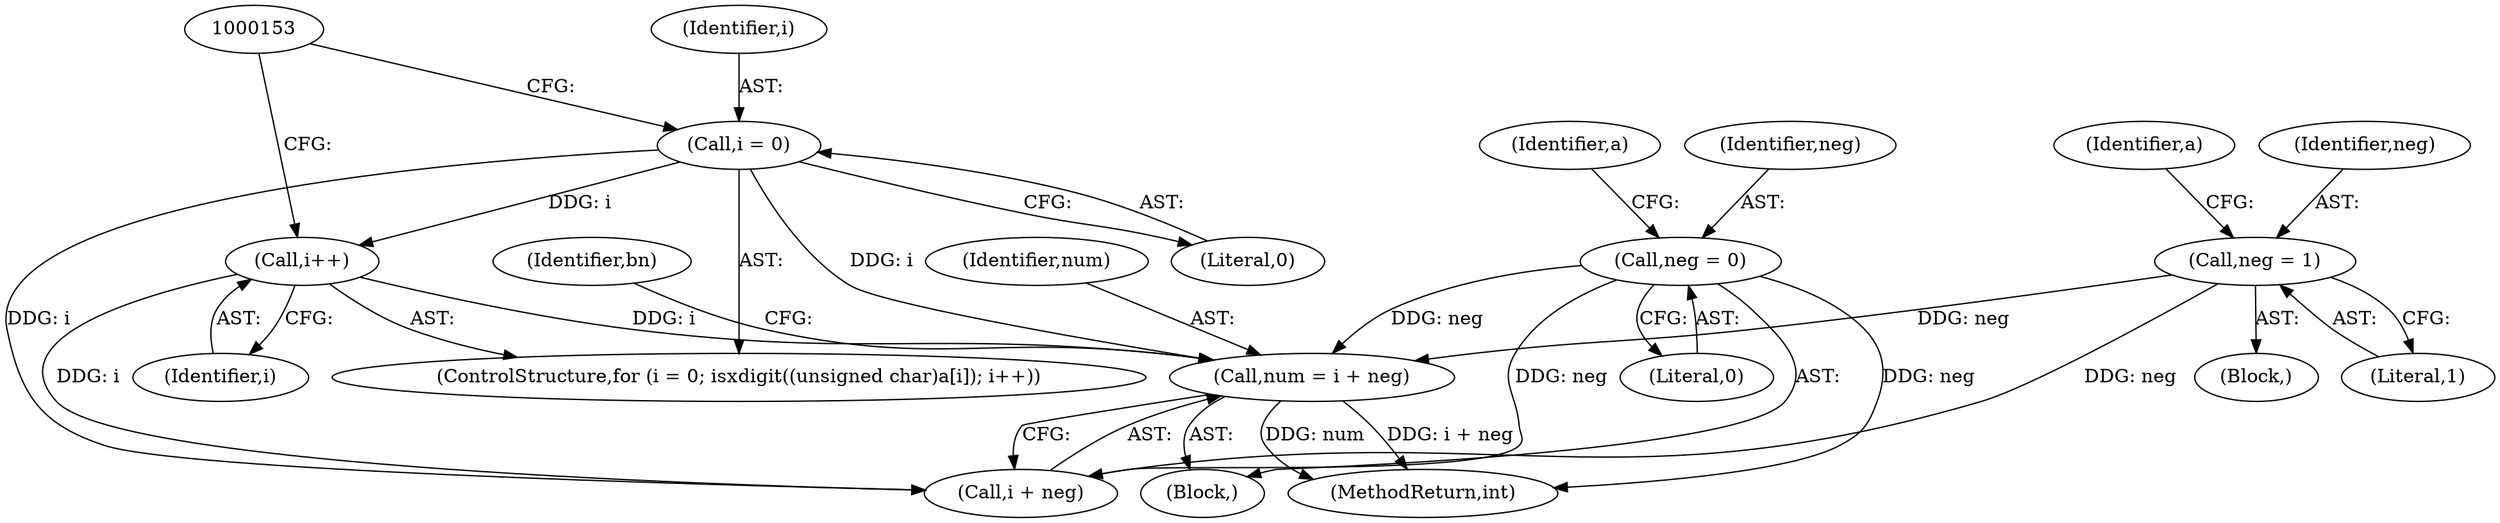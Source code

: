 digraph "1_openssl_c175308407858afff3fc8c2e5e085d94d12edc7d@integer" {
"1000159" [label="(Call,num = i + neg)"];
"1000157" [label="(Call,i++)"];
"1000148" [label="(Call,i = 0)"];
"1000113" [label="(Call,neg = 0)"];
"1000140" [label="(Call,neg = 1)"];
"1000150" [label="(Literal,0)"];
"1000149" [label="(Identifier,i)"];
"1000141" [label="(Identifier,neg)"];
"1000126" [label="(Identifier,a)"];
"1000160" [label="(Identifier,num)"];
"1000147" [label="(ControlStructure,for (i = 0; isxdigit((unsigned char)a[i]); i++))"];
"1000157" [label="(Call,i++)"];
"1000139" [label="(Block,)"];
"1000114" [label="(Identifier,neg)"];
"1000159" [label="(Call,num = i + neg)"];
"1000170" [label="(MethodReturn,int)"];
"1000161" [label="(Call,i + neg)"];
"1000115" [label="(Literal,0)"];
"1000166" [label="(Identifier,bn)"];
"1000148" [label="(Call,i = 0)"];
"1000158" [label="(Identifier,i)"];
"1000113" [label="(Call,neg = 0)"];
"1000140" [label="(Call,neg = 1)"];
"1000103" [label="(Block,)"];
"1000142" [label="(Literal,1)"];
"1000144" [label="(Identifier,a)"];
"1000159" -> "1000103"  [label="AST: "];
"1000159" -> "1000161"  [label="CFG: "];
"1000160" -> "1000159"  [label="AST: "];
"1000161" -> "1000159"  [label="AST: "];
"1000166" -> "1000159"  [label="CFG: "];
"1000159" -> "1000170"  [label="DDG: i + neg"];
"1000159" -> "1000170"  [label="DDG: num"];
"1000157" -> "1000159"  [label="DDG: i"];
"1000148" -> "1000159"  [label="DDG: i"];
"1000113" -> "1000159"  [label="DDG: neg"];
"1000140" -> "1000159"  [label="DDG: neg"];
"1000157" -> "1000147"  [label="AST: "];
"1000157" -> "1000158"  [label="CFG: "];
"1000158" -> "1000157"  [label="AST: "];
"1000153" -> "1000157"  [label="CFG: "];
"1000148" -> "1000157"  [label="DDG: i"];
"1000157" -> "1000161"  [label="DDG: i"];
"1000148" -> "1000147"  [label="AST: "];
"1000148" -> "1000150"  [label="CFG: "];
"1000149" -> "1000148"  [label="AST: "];
"1000150" -> "1000148"  [label="AST: "];
"1000153" -> "1000148"  [label="CFG: "];
"1000148" -> "1000161"  [label="DDG: i"];
"1000113" -> "1000103"  [label="AST: "];
"1000113" -> "1000115"  [label="CFG: "];
"1000114" -> "1000113"  [label="AST: "];
"1000115" -> "1000113"  [label="AST: "];
"1000126" -> "1000113"  [label="CFG: "];
"1000113" -> "1000170"  [label="DDG: neg"];
"1000113" -> "1000161"  [label="DDG: neg"];
"1000140" -> "1000139"  [label="AST: "];
"1000140" -> "1000142"  [label="CFG: "];
"1000141" -> "1000140"  [label="AST: "];
"1000142" -> "1000140"  [label="AST: "];
"1000144" -> "1000140"  [label="CFG: "];
"1000140" -> "1000161"  [label="DDG: neg"];
}
